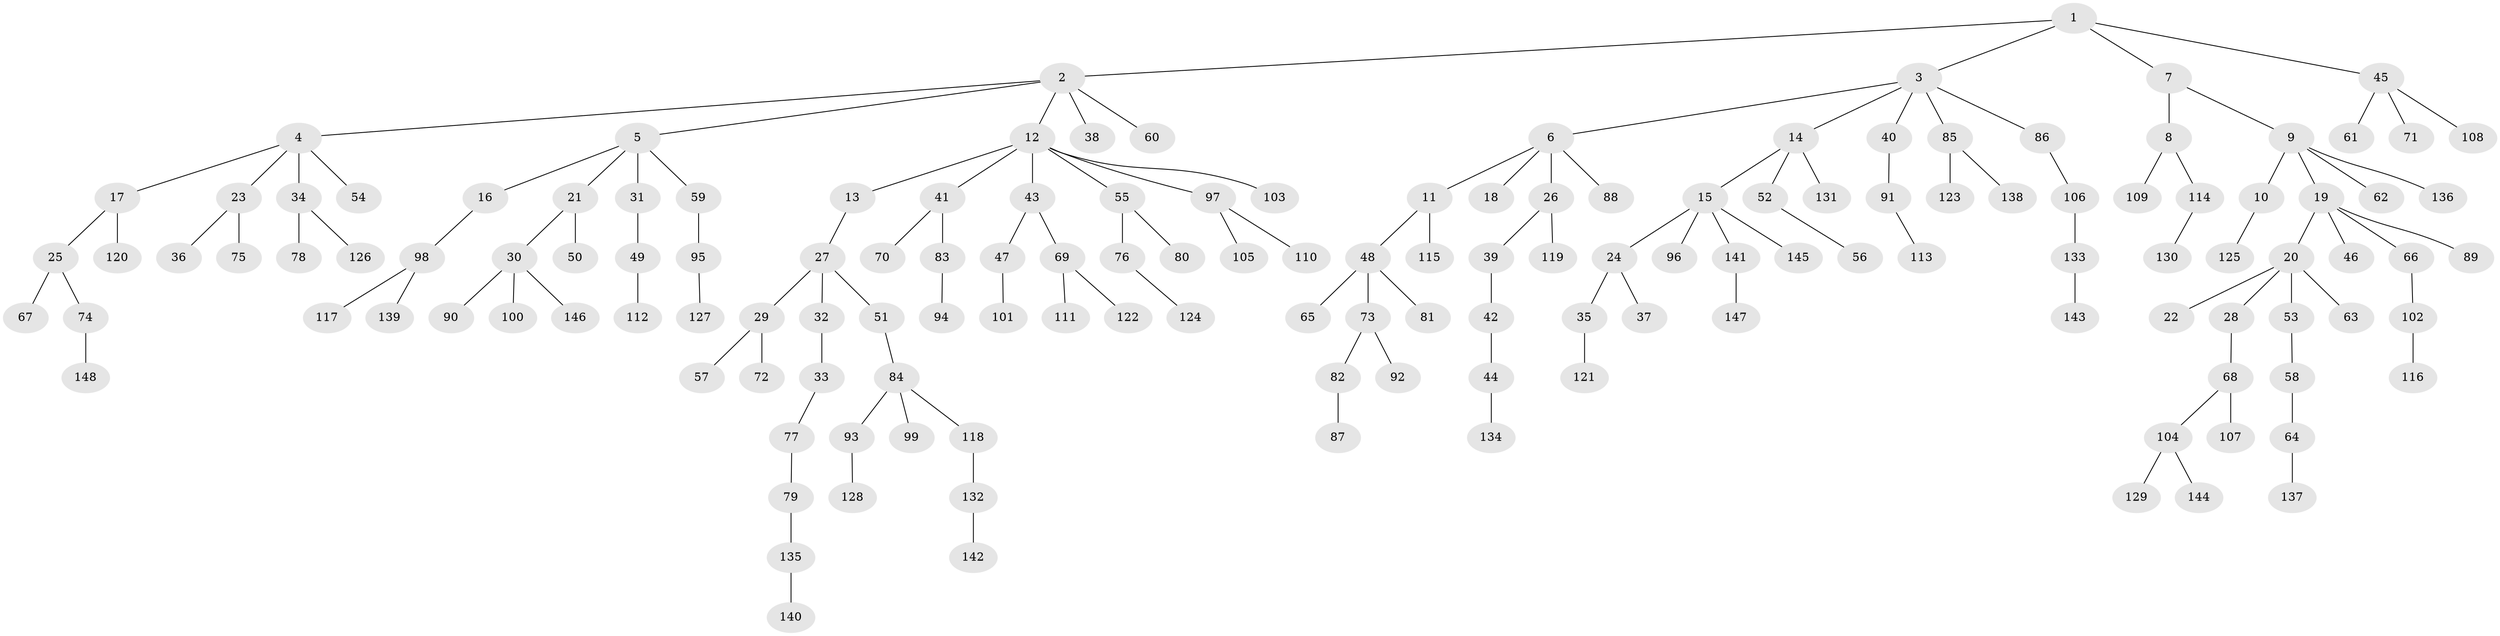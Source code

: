 // coarse degree distribution, {8: 0.03389830508474576, 10: 0.01694915254237288, 3: 0.06779661016949153, 6: 0.01694915254237288, 2: 0.2033898305084746, 7: 0.01694915254237288, 1: 0.6271186440677966, 4: 0.01694915254237288}
// Generated by graph-tools (version 1.1) at 2025/19/03/04/25 18:19:26]
// undirected, 148 vertices, 147 edges
graph export_dot {
graph [start="1"]
  node [color=gray90,style=filled];
  1;
  2;
  3;
  4;
  5;
  6;
  7;
  8;
  9;
  10;
  11;
  12;
  13;
  14;
  15;
  16;
  17;
  18;
  19;
  20;
  21;
  22;
  23;
  24;
  25;
  26;
  27;
  28;
  29;
  30;
  31;
  32;
  33;
  34;
  35;
  36;
  37;
  38;
  39;
  40;
  41;
  42;
  43;
  44;
  45;
  46;
  47;
  48;
  49;
  50;
  51;
  52;
  53;
  54;
  55;
  56;
  57;
  58;
  59;
  60;
  61;
  62;
  63;
  64;
  65;
  66;
  67;
  68;
  69;
  70;
  71;
  72;
  73;
  74;
  75;
  76;
  77;
  78;
  79;
  80;
  81;
  82;
  83;
  84;
  85;
  86;
  87;
  88;
  89;
  90;
  91;
  92;
  93;
  94;
  95;
  96;
  97;
  98;
  99;
  100;
  101;
  102;
  103;
  104;
  105;
  106;
  107;
  108;
  109;
  110;
  111;
  112;
  113;
  114;
  115;
  116;
  117;
  118;
  119;
  120;
  121;
  122;
  123;
  124;
  125;
  126;
  127;
  128;
  129;
  130;
  131;
  132;
  133;
  134;
  135;
  136;
  137;
  138;
  139;
  140;
  141;
  142;
  143;
  144;
  145;
  146;
  147;
  148;
  1 -- 2;
  1 -- 3;
  1 -- 7;
  1 -- 45;
  2 -- 4;
  2 -- 5;
  2 -- 12;
  2 -- 38;
  2 -- 60;
  3 -- 6;
  3 -- 14;
  3 -- 40;
  3 -- 85;
  3 -- 86;
  4 -- 17;
  4 -- 23;
  4 -- 34;
  4 -- 54;
  5 -- 16;
  5 -- 21;
  5 -- 31;
  5 -- 59;
  6 -- 11;
  6 -- 18;
  6 -- 26;
  6 -- 88;
  7 -- 8;
  7 -- 9;
  8 -- 109;
  8 -- 114;
  9 -- 10;
  9 -- 19;
  9 -- 62;
  9 -- 136;
  10 -- 125;
  11 -- 48;
  11 -- 115;
  12 -- 13;
  12 -- 41;
  12 -- 43;
  12 -- 55;
  12 -- 97;
  12 -- 103;
  13 -- 27;
  14 -- 15;
  14 -- 52;
  14 -- 131;
  15 -- 24;
  15 -- 96;
  15 -- 141;
  15 -- 145;
  16 -- 98;
  17 -- 25;
  17 -- 120;
  19 -- 20;
  19 -- 46;
  19 -- 66;
  19 -- 89;
  20 -- 22;
  20 -- 28;
  20 -- 53;
  20 -- 63;
  21 -- 30;
  21 -- 50;
  23 -- 36;
  23 -- 75;
  24 -- 35;
  24 -- 37;
  25 -- 67;
  25 -- 74;
  26 -- 39;
  26 -- 119;
  27 -- 29;
  27 -- 32;
  27 -- 51;
  28 -- 68;
  29 -- 57;
  29 -- 72;
  30 -- 90;
  30 -- 100;
  30 -- 146;
  31 -- 49;
  32 -- 33;
  33 -- 77;
  34 -- 78;
  34 -- 126;
  35 -- 121;
  39 -- 42;
  40 -- 91;
  41 -- 70;
  41 -- 83;
  42 -- 44;
  43 -- 47;
  43 -- 69;
  44 -- 134;
  45 -- 61;
  45 -- 71;
  45 -- 108;
  47 -- 101;
  48 -- 65;
  48 -- 73;
  48 -- 81;
  49 -- 112;
  51 -- 84;
  52 -- 56;
  53 -- 58;
  55 -- 76;
  55 -- 80;
  58 -- 64;
  59 -- 95;
  64 -- 137;
  66 -- 102;
  68 -- 104;
  68 -- 107;
  69 -- 111;
  69 -- 122;
  73 -- 82;
  73 -- 92;
  74 -- 148;
  76 -- 124;
  77 -- 79;
  79 -- 135;
  82 -- 87;
  83 -- 94;
  84 -- 93;
  84 -- 99;
  84 -- 118;
  85 -- 123;
  85 -- 138;
  86 -- 106;
  91 -- 113;
  93 -- 128;
  95 -- 127;
  97 -- 105;
  97 -- 110;
  98 -- 117;
  98 -- 139;
  102 -- 116;
  104 -- 129;
  104 -- 144;
  106 -- 133;
  114 -- 130;
  118 -- 132;
  132 -- 142;
  133 -- 143;
  135 -- 140;
  141 -- 147;
}
